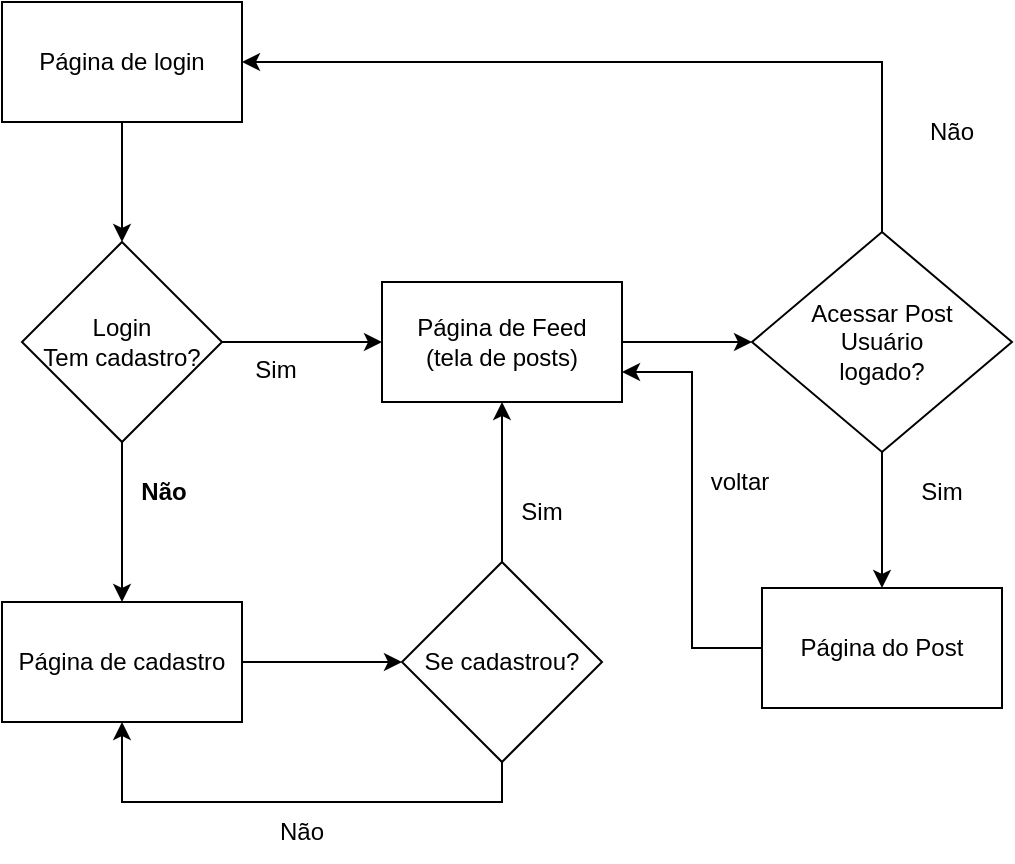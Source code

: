<mxfile version="15.9.6" type="device" pages="5"><diagram id="C5RBs43oDa-KdzZeNtuy" name="Wireframe"><mxGraphModel dx="868" dy="450" grid="1" gridSize="10" guides="1" tooltips="1" connect="1" arrows="1" fold="1" page="1" pageScale="1" pageWidth="827" pageHeight="1169" math="0" shadow="0"><root><mxCell id="WIyWlLk6GJQsqaUBKTNV-0"/><mxCell id="WIyWlLk6GJQsqaUBKTNV-1" parent="WIyWlLk6GJQsqaUBKTNV-0"/><mxCell id="LrfJssB4KIoVxbZ2hflR-23" value="" style="edgeStyle=orthogonalEdgeStyle;rounded=0;orthogonalLoop=1;jettySize=auto;html=1;" edge="1" parent="WIyWlLk6GJQsqaUBKTNV-1" source="LrfJssB4KIoVxbZ2hflR-21" target="LrfJssB4KIoVxbZ2hflR-22"><mxGeometry relative="1" as="geometry"/></mxCell><mxCell id="LrfJssB4KIoVxbZ2hflR-21" value="Página de login" style="rounded=0;whiteSpace=wrap;html=1;" vertex="1" parent="WIyWlLk6GJQsqaUBKTNV-1"><mxGeometry x="100" y="20" width="120" height="60" as="geometry"/></mxCell><mxCell id="LrfJssB4KIoVxbZ2hflR-25" value="" style="edgeStyle=orthogonalEdgeStyle;rounded=0;orthogonalLoop=1;jettySize=auto;html=1;" edge="1" parent="WIyWlLk6GJQsqaUBKTNV-1" source="LrfJssB4KIoVxbZ2hflR-22" target="LrfJssB4KIoVxbZ2hflR-24"><mxGeometry relative="1" as="geometry"/></mxCell><mxCell id="LrfJssB4KIoVxbZ2hflR-27" value="" style="edgeStyle=orthogonalEdgeStyle;rounded=0;orthogonalLoop=1;jettySize=auto;html=1;" edge="1" parent="WIyWlLk6GJQsqaUBKTNV-1" source="LrfJssB4KIoVxbZ2hflR-22" target="LrfJssB4KIoVxbZ2hflR-26"><mxGeometry relative="1" as="geometry"/></mxCell><mxCell id="LrfJssB4KIoVxbZ2hflR-22" value="Login&lt;br&gt;Tem cadastro?" style="rhombus;whiteSpace=wrap;html=1;rounded=0;" vertex="1" parent="WIyWlLk6GJQsqaUBKTNV-1"><mxGeometry x="110" y="140" width="100" height="100" as="geometry"/></mxCell><mxCell id="LrfJssB4KIoVxbZ2hflR-40" value="" style="edgeStyle=orthogonalEdgeStyle;rounded=0;orthogonalLoop=1;jettySize=auto;html=1;" edge="1" parent="WIyWlLk6GJQsqaUBKTNV-1" source="LrfJssB4KIoVxbZ2hflR-24" target="LrfJssB4KIoVxbZ2hflR-39"><mxGeometry relative="1" as="geometry"/></mxCell><mxCell id="LrfJssB4KIoVxbZ2hflR-24" value="Página de Feed&lt;br&gt;(tela de posts)" style="whiteSpace=wrap;html=1;rounded=0;" vertex="1" parent="WIyWlLk6GJQsqaUBKTNV-1"><mxGeometry x="290" y="160" width="120" height="60" as="geometry"/></mxCell><mxCell id="LrfJssB4KIoVxbZ2hflR-31" value="" style="edgeStyle=orthogonalEdgeStyle;rounded=0;orthogonalLoop=1;jettySize=auto;html=1;" edge="1" parent="WIyWlLk6GJQsqaUBKTNV-1" source="LrfJssB4KIoVxbZ2hflR-26" target="LrfJssB4KIoVxbZ2hflR-30"><mxGeometry relative="1" as="geometry"/></mxCell><mxCell id="LrfJssB4KIoVxbZ2hflR-26" value="Página de cadastro" style="whiteSpace=wrap;html=1;rounded=0;" vertex="1" parent="WIyWlLk6GJQsqaUBKTNV-1"><mxGeometry x="100" y="320" width="120" height="60" as="geometry"/></mxCell><mxCell id="LrfJssB4KIoVxbZ2hflR-28" value="Não" style="text;html=1;strokeColor=none;fillColor=none;align=center;verticalAlign=middle;whiteSpace=wrap;rounded=0;" vertex="1" parent="WIyWlLk6GJQsqaUBKTNV-1"><mxGeometry x="220" y="420" width="60" height="30" as="geometry"/></mxCell><mxCell id="LrfJssB4KIoVxbZ2hflR-29" value="Não" style="text;html=1;strokeColor=none;fillColor=none;align=center;verticalAlign=middle;whiteSpace=wrap;rounded=0;fontStyle=1" vertex="1" parent="WIyWlLk6GJQsqaUBKTNV-1"><mxGeometry x="151" y="250" width="60" height="30" as="geometry"/></mxCell><mxCell id="LrfJssB4KIoVxbZ2hflR-32" value="" style="edgeStyle=orthogonalEdgeStyle;rounded=0;orthogonalLoop=1;jettySize=auto;html=1;" edge="1" parent="WIyWlLk6GJQsqaUBKTNV-1" source="LrfJssB4KIoVxbZ2hflR-30" target="LrfJssB4KIoVxbZ2hflR-24"><mxGeometry relative="1" as="geometry"/></mxCell><mxCell id="LrfJssB4KIoVxbZ2hflR-35" style="edgeStyle=orthogonalEdgeStyle;rounded=0;orthogonalLoop=1;jettySize=auto;html=1;entryX=0.5;entryY=1;entryDx=0;entryDy=0;" edge="1" parent="WIyWlLk6GJQsqaUBKTNV-1" source="LrfJssB4KIoVxbZ2hflR-30" target="LrfJssB4KIoVxbZ2hflR-26"><mxGeometry relative="1" as="geometry"><Array as="points"><mxPoint x="350" y="420"/><mxPoint x="160" y="420"/></Array></mxGeometry></mxCell><mxCell id="LrfJssB4KIoVxbZ2hflR-30" value="Se cadastrou?" style="rhombus;whiteSpace=wrap;html=1;rounded=0;" vertex="1" parent="WIyWlLk6GJQsqaUBKTNV-1"><mxGeometry x="300" y="300" width="100" height="100" as="geometry"/></mxCell><mxCell id="LrfJssB4KIoVxbZ2hflR-33" value="Sim" style="text;html=1;strokeColor=none;fillColor=none;align=center;verticalAlign=middle;whiteSpace=wrap;rounded=0;" vertex="1" parent="WIyWlLk6GJQsqaUBKTNV-1"><mxGeometry x="340" y="260" width="60" height="30" as="geometry"/></mxCell><mxCell id="LrfJssB4KIoVxbZ2hflR-36" value="Sim" style="text;html=1;strokeColor=none;fillColor=none;align=center;verticalAlign=middle;whiteSpace=wrap;rounded=0;" vertex="1" parent="WIyWlLk6GJQsqaUBKTNV-1"><mxGeometry x="207" y="189" width="60" height="30" as="geometry"/></mxCell><mxCell id="LrfJssB4KIoVxbZ2hflR-42" value="" style="edgeStyle=orthogonalEdgeStyle;rounded=0;orthogonalLoop=1;jettySize=auto;html=1;" edge="1" parent="WIyWlLk6GJQsqaUBKTNV-1" source="LrfJssB4KIoVxbZ2hflR-39" target="LrfJssB4KIoVxbZ2hflR-41"><mxGeometry relative="1" as="geometry"/></mxCell><mxCell id="LrfJssB4KIoVxbZ2hflR-44" style="edgeStyle=orthogonalEdgeStyle;rounded=0;orthogonalLoop=1;jettySize=auto;html=1;entryX=1;entryY=0.5;entryDx=0;entryDy=0;" edge="1" parent="WIyWlLk6GJQsqaUBKTNV-1" source="LrfJssB4KIoVxbZ2hflR-39" target="LrfJssB4KIoVxbZ2hflR-21"><mxGeometry relative="1" as="geometry"><Array as="points"><mxPoint x="540" y="50"/></Array></mxGeometry></mxCell><mxCell id="LrfJssB4KIoVxbZ2hflR-39" value="Acessar Post&lt;br&gt;Usuário &lt;br&gt;logado?" style="rhombus;whiteSpace=wrap;html=1;rounded=0;" vertex="1" parent="WIyWlLk6GJQsqaUBKTNV-1"><mxGeometry x="475" y="135" width="130" height="110" as="geometry"/></mxCell><mxCell id="LrfJssB4KIoVxbZ2hflR-46" style="edgeStyle=orthogonalEdgeStyle;rounded=0;orthogonalLoop=1;jettySize=auto;html=1;entryX=1;entryY=0.75;entryDx=0;entryDy=0;" edge="1" parent="WIyWlLk6GJQsqaUBKTNV-1" source="LrfJssB4KIoVxbZ2hflR-41" target="LrfJssB4KIoVxbZ2hflR-24"><mxGeometry relative="1" as="geometry"/></mxCell><mxCell id="LrfJssB4KIoVxbZ2hflR-41" value="Página do Post" style="whiteSpace=wrap;html=1;rounded=0;" vertex="1" parent="WIyWlLk6GJQsqaUBKTNV-1"><mxGeometry x="480" y="313" width="120" height="60" as="geometry"/></mxCell><mxCell id="LrfJssB4KIoVxbZ2hflR-43" value="Sim" style="text;html=1;strokeColor=none;fillColor=none;align=center;verticalAlign=middle;whiteSpace=wrap;rounded=0;" vertex="1" parent="WIyWlLk6GJQsqaUBKTNV-1"><mxGeometry x="540" y="250" width="60" height="30" as="geometry"/></mxCell><mxCell id="LrfJssB4KIoVxbZ2hflR-45" value="Não" style="text;html=1;strokeColor=none;fillColor=none;align=center;verticalAlign=middle;whiteSpace=wrap;rounded=0;" vertex="1" parent="WIyWlLk6GJQsqaUBKTNV-1"><mxGeometry x="545" y="70" width="60" height="30" as="geometry"/></mxCell><mxCell id="LrfJssB4KIoVxbZ2hflR-47" value="voltar" style="text;html=1;strokeColor=none;fillColor=none;align=center;verticalAlign=middle;whiteSpace=wrap;rounded=0;" vertex="1" parent="WIyWlLk6GJQsqaUBKTNV-1"><mxGeometry x="439" y="245" width="60" height="30" as="geometry"/></mxCell></root></mxGraphModel></diagram><diagram id="NO5VAFJMHgFjiwb5XKWV" name="LoginPage"><mxGraphModel dx="1736" dy="900" grid="1" gridSize="10" guides="1" tooltips="1" connect="1" arrows="1" fold="1" page="1" pageScale="1" pageWidth="827" pageHeight="1169" math="0" shadow="0"><root><mxCell id="zEmDJtJauICpecU22tbr-0"/><mxCell id="zEmDJtJauICpecU22tbr-1" parent="zEmDJtJauICpecU22tbr-0"/><mxCell id="zEmDJtJauICpecU22tbr-9" value="" style="edgeStyle=orthogonalEdgeStyle;rounded=0;orthogonalLoop=1;jettySize=auto;html=1;fontSize=24;fontColor=#FFFFFF;" edge="1" parent="zEmDJtJauICpecU22tbr-1" source="zEmDJtJauICpecU22tbr-2" target="zEmDJtJauICpecU22tbr-8"><mxGeometry relative="1" as="geometry"/></mxCell><mxCell id="zEmDJtJauICpecU22tbr-2" value="" style="rounded=1;whiteSpace=wrap;html=1;" vertex="1" parent="zEmDJtJauICpecU22tbr-1"><mxGeometry x="24" y="90" width="350" height="360" as="geometry"/></mxCell><mxCell id="zEmDJtJauICpecU22tbr-6" value="&lt;font style=&quot;font-size: 24px&quot; color=&quot;#ffffff&quot;&gt;Login&lt;/font&gt;" style="rounded=1;whiteSpace=wrap;html=1;fillColor=#1ba1e2;strokeColor=#006EAF;fontColor=#ffffff;" vertex="1" parent="zEmDJtJauICpecU22tbr-1"><mxGeometry x="64" y="190" width="270" height="60" as="geometry"/></mxCell><mxCell id="zEmDJtJauICpecU22tbr-7" value="&lt;font style=&quot;font-size: 24px&quot; color=&quot;#ffffff&quot;&gt;Criar&amp;nbsp; nova conta&lt;/font&gt;" style="rounded=1;whiteSpace=wrap;html=1;fillColor=#60a917;strokeColor=#2D7600;fontColor=#ffffff;" vertex="1" parent="zEmDJtJauICpecU22tbr-1"><mxGeometry x="79" y="310" width="240" height="50" as="geometry"/></mxCell><mxCell id="zEmDJtJauICpecU22tbr-8" value="" style="rounded=1;whiteSpace=wrap;html=1;" vertex="1" parent="zEmDJtJauICpecU22tbr-1"><mxGeometry x="454" y="90" width="350" height="360" as="geometry"/></mxCell><mxCell id="zEmDJtJauICpecU22tbr-10" value="&lt;font style=&quot;font-size: 24px&quot; color=&quot;#ffffff&quot;&gt;Criar&amp;nbsp; nova conta&lt;/font&gt;" style="rounded=1;whiteSpace=wrap;html=1;fillColor=#60a917;strokeColor=#2D7600;fontColor=#ffffff;" vertex="1" parent="zEmDJtJauICpecU22tbr-1"><mxGeometry x="509" y="360" width="240" height="50" as="geometry"/></mxCell><mxCell id="zEmDJtJauICpecU22tbr-11" value="&lt;font style=&quot;font-size: 24px&quot; color=&quot;#ffffff&quot;&gt;Entrar&lt;/font&gt;" style="rounded=1;whiteSpace=wrap;html=1;fillColor=#1ba1e2;strokeColor=#006EAF;fontColor=#ffffff;" vertex="1" parent="zEmDJtJauICpecU22tbr-1"><mxGeometry x="494" y="270" width="270" height="60" as="geometry"/></mxCell><mxCell id="zEmDJtJauICpecU22tbr-12" value="&lt;font style=&quot;font-size: 24px&quot; color=&quot;#e1d5e7&quot;&gt;&amp;nbsp; Email&lt;/font&gt;" style="rounded=1;whiteSpace=wrap;html=1;align=left;" vertex="1" parent="zEmDJtJauICpecU22tbr-1"><mxGeometry x="494" y="130" width="270" height="60" as="geometry"/></mxCell><mxCell id="zEmDJtJauICpecU22tbr-13" value="&lt;font style=&quot;font-size: 24px&quot; color=&quot;#e1d5e7&quot;&gt;&amp;nbsp; Senha&lt;/font&gt;" style="rounded=1;whiteSpace=wrap;html=1;align=left;" vertex="1" parent="zEmDJtJauICpecU22tbr-1"><mxGeometry x="494" y="200" width="270" height="60" as="geometry"/></mxCell></root></mxGraphModel></diagram><diagram id="GCdWDVT3euVTlWLOpHIj" name="RegisterPage"><mxGraphModel dx="868" dy="450" grid="1" gridSize="10" guides="1" tooltips="1" connect="1" arrows="1" fold="1" page="1" pageScale="1" pageWidth="827" pageHeight="1169" math="0" shadow="0"><root><mxCell id="_aqwon76KqrCVOEqMkgK-0"/><mxCell id="_aqwon76KqrCVOEqMkgK-1" parent="_aqwon76KqrCVOEqMkgK-0"/><mxCell id="_aqwon76KqrCVOEqMkgK-2" value="" style="rounded=1;whiteSpace=wrap;html=1;" vertex="1" parent="_aqwon76KqrCVOEqMkgK-1"><mxGeometry x="240" y="40" width="350" height="360" as="geometry"/></mxCell><mxCell id="_aqwon76KqrCVOEqMkgK-4" value="&lt;font style=&quot;font-size: 24px&quot; color=&quot;#ffffff&quot;&gt;Cadastrar&lt;/font&gt;" style="rounded=1;whiteSpace=wrap;html=1;fillColor=#1ba1e2;strokeColor=#006EAF;fontColor=#ffffff;" vertex="1" parent="_aqwon76KqrCVOEqMkgK-1"><mxGeometry x="280" y="310" width="270" height="60" as="geometry"/></mxCell><mxCell id="_aqwon76KqrCVOEqMkgK-5" value="&lt;font style=&quot;font-size: 24px&quot; color=&quot;#e1d5e7&quot;&gt;&amp;nbsp; &amp;nbsp;Nome de usuário&lt;/font&gt;" style="rounded=1;whiteSpace=wrap;html=1;align=left;" vertex="1" parent="_aqwon76KqrCVOEqMkgK-1"><mxGeometry x="280" y="80" width="270" height="60" as="geometry"/></mxCell><mxCell id="_aqwon76KqrCVOEqMkgK-6" value="&lt;font style=&quot;font-size: 24px&quot; color=&quot;#e1d5e7&quot;&gt;&amp;nbsp; &amp;nbsp;Email&lt;/font&gt;" style="rounded=1;whiteSpace=wrap;html=1;align=left;" vertex="1" parent="_aqwon76KqrCVOEqMkgK-1"><mxGeometry x="280" y="153" width="270" height="60" as="geometry"/></mxCell><mxCell id="_aqwon76KqrCVOEqMkgK-7" value="&lt;font color=&quot;#e1d5e7&quot;&gt;&lt;span style=&quot;font-size: 24px&quot;&gt;&amp;nbsp; &amp;nbsp;Senha&lt;/span&gt;&lt;/font&gt;" style="rounded=1;whiteSpace=wrap;html=1;align=left;" vertex="1" parent="_aqwon76KqrCVOEqMkgK-1"><mxGeometry x="279" y="230" width="270" height="60" as="geometry"/></mxCell></root></mxGraphModel></diagram><diagram id="5aI0l76yaJo62LgCY1Ii" name="PostsListPage"><mxGraphModel dx="1021" dy="529" grid="1" gridSize="10" guides="1" tooltips="1" connect="1" arrows="1" fold="1" page="1" pageScale="1" pageWidth="827" pageHeight="1169" math="0" shadow="0"><root><mxCell id="bJV3VzcIWUTC-WGiZNTC-0"/><mxCell id="bJV3VzcIWUTC-WGiZNTC-1" parent="bJV3VzcIWUTC-WGiZNTC-0"/><mxCell id="bJV3VzcIWUTC-WGiZNTC-2" value="" style="rounded=0;whiteSpace=wrap;html=1;fontSize=24;fontColor=#E1D5E7;" vertex="1" parent="bJV3VzcIWUTC-WGiZNTC-1"><mxGeometry x="3" width="820" height="60" as="geometry"/></mxCell><mxCell id="bJV3VzcIWUTC-WGiZNTC-3" value="&lt;font style=&quot;font-size: 14px&quot; color=&quot;#000000&quot;&gt;Logo&lt;/font&gt;" style="ellipse;whiteSpace=wrap;html=1;aspect=fixed;fontSize=24;fontColor=#E1D5E7;" vertex="1" parent="bJV3VzcIWUTC-WGiZNTC-1"><mxGeometry x="20" y="10" width="40" height="40" as="geometry"/></mxCell><mxCell id="bJV3VzcIWUTC-WGiZNTC-4" value="Sair" style="rounded=0;whiteSpace=wrap;html=1;fontSize=14;fontColor=#000000;" vertex="1" parent="bJV3VzcIWUTC-WGiZNTC-1"><mxGeometry x="750" y="15" width="60" height="30" as="geometry"/></mxCell><mxCell id="yE-4IuhEnrHsGxZK5ckC-0" value="" style="rounded=1;whiteSpace=wrap;html=1;" vertex="1" parent="bJV3VzcIWUTC-WGiZNTC-1"><mxGeometry x="189" y="86" width="440" height="230" as="geometry"/></mxCell><mxCell id="yE-4IuhEnrHsGxZK5ckC-1" value="&lt;font style=&quot;font-size: 24px&quot; color=&quot;#ffffff&quot;&gt;Postar&lt;/font&gt;" style="rounded=1;whiteSpace=wrap;html=1;fillColor=#1ba1e2;strokeColor=#006EAF;fontColor=#ffffff;" vertex="1" parent="bJV3VzcIWUTC-WGiZNTC-1"><mxGeometry x="350" y="260" width="118" height="40" as="geometry"/></mxCell><mxCell id="yE-4IuhEnrHsGxZK5ckC-4" value="&lt;font color=&quot;#e1d5e7&quot;&gt;&lt;span style=&quot;font-size: 24px&quot;&gt;&amp;nbsp; Escreva seu post&lt;/span&gt;&lt;/font&gt;" style="rounded=1;whiteSpace=wrap;html=1;align=left;" vertex="1" parent="bJV3VzcIWUTC-WGiZNTC-1"><mxGeometry x="221" y="106" width="380" height="140" as="geometry"/></mxCell><mxCell id="yE-4IuhEnrHsGxZK5ckC-6" value="" style="rounded=1;whiteSpace=wrap;html=1;" vertex="1" parent="bJV3VzcIWUTC-WGiZNTC-1"><mxGeometry x="189" y="340" width="440" height="230" as="geometry"/></mxCell><mxCell id="yE-4IuhEnrHsGxZK5ckC-9" value="Post" style="rounded=0;whiteSpace=wrap;html=1;fontSize=18;fontColor=#000000;" vertex="1" parent="bJV3VzcIWUTC-WGiZNTC-1"><mxGeometry x="195" y="376" width="430" height="140" as="geometry"/></mxCell><mxCell id="yE-4IuhEnrHsGxZK5ckC-10" value="Nome do usuário" style="text;html=1;strokeColor=none;fillColor=none;align=center;verticalAlign=middle;whiteSpace=wrap;rounded=0;fontSize=18;fontColor=#000000;" vertex="1" parent="bJV3VzcIWUTC-WGiZNTC-1"><mxGeometry x="180" y="346" width="200" height="30" as="geometry"/></mxCell><mxCell id="yE-4IuhEnrHsGxZK5ckC-11" value="" style="shape=flexArrow;endArrow=classic;html=1;rounded=0;fontSize=18;fontColor=#000000;fillColor=#008a00;strokeColor=#005700;" edge="1" parent="bJV3VzcIWUTC-WGiZNTC-1"><mxGeometry width="50" height="50" relative="1" as="geometry"><mxPoint x="228" y="563" as="sourcePoint"/><mxPoint x="228" y="523" as="targetPoint"/></mxGeometry></mxCell><mxCell id="yE-4IuhEnrHsGxZK5ckC-15" value="" style="shape=flexArrow;endArrow=classic;html=1;rounded=0;fontSize=18;fontColor=#000000;fillColor=#e51400;strokeColor=#B20000;" edge="1" parent="bJV3VzcIWUTC-WGiZNTC-1"><mxGeometry width="50" height="50" relative="1" as="geometry"><mxPoint x="285" y="521" as="sourcePoint"/><mxPoint x="285" y="566" as="targetPoint"/></mxGeometry></mxCell><mxCell id="yE-4IuhEnrHsGxZK5ckC-17" value="0" style="text;html=1;strokeColor=none;fillColor=none;align=center;verticalAlign=middle;whiteSpace=wrap;rounded=0;fontSize=18;fontColor=#000000;" vertex="1" parent="bJV3VzcIWUTC-WGiZNTC-1"><mxGeometry x="285" y="526" width="60" height="30" as="geometry"/></mxCell><mxCell id="yE-4IuhEnrHsGxZK5ckC-18" value="1" style="text;html=1;strokeColor=none;fillColor=none;align=center;verticalAlign=middle;whiteSpace=wrap;rounded=0;fontSize=18;fontColor=#000000;" vertex="1" parent="bJV3VzcIWUTC-WGiZNTC-1"><mxGeometry x="222" y="530" width="60" height="30" as="geometry"/></mxCell><mxCell id="yE-4IuhEnrHsGxZK5ckC-19" value="Comentários" style="text;html=1;strokeColor=none;fillColor=none;align=center;verticalAlign=middle;whiteSpace=wrap;rounded=0;fontSize=18;fontColor=#000000;" vertex="1" parent="bJV3VzcIWUTC-WGiZNTC-1"><mxGeometry x="505" y="529" width="100" height="30" as="geometry"/></mxCell><mxCell id="yE-4IuhEnrHsGxZK5ckC-20" value="0" style="text;html=1;strokeColor=none;fillColor=none;align=center;verticalAlign=middle;whiteSpace=wrap;rounded=0;fontSize=18;fontColor=#000000;" vertex="1" parent="bJV3VzcIWUTC-WGiZNTC-1"><mxGeometry x="455" y="529" width="60" height="30" as="geometry"/></mxCell><mxCell id="yE-4IuhEnrHsGxZK5ckC-21" value="" style="rounded=1;whiteSpace=wrap;html=1;" vertex="1" parent="bJV3VzcIWUTC-WGiZNTC-1"><mxGeometry x="185" y="596" width="440" height="230" as="geometry"/></mxCell><mxCell id="yE-4IuhEnrHsGxZK5ckC-22" value="Post" style="rounded=0;whiteSpace=wrap;html=1;fontSize=18;fontColor=#000000;" vertex="1" parent="bJV3VzcIWUTC-WGiZNTC-1"><mxGeometry x="191" y="632" width="430" height="140" as="geometry"/></mxCell><mxCell id="yE-4IuhEnrHsGxZK5ckC-23" value="Nome do usuário" style="text;html=1;strokeColor=none;fillColor=none;align=center;verticalAlign=middle;whiteSpace=wrap;rounded=0;fontSize=18;fontColor=#000000;" vertex="1" parent="bJV3VzcIWUTC-WGiZNTC-1"><mxGeometry x="176" y="602" width="200" height="30" as="geometry"/></mxCell><mxCell id="yE-4IuhEnrHsGxZK5ckC-24" value="" style="shape=flexArrow;endArrow=classic;html=1;rounded=0;fontSize=18;fontColor=#000000;fillColor=#008a00;strokeColor=#005700;" edge="1" parent="bJV3VzcIWUTC-WGiZNTC-1"><mxGeometry width="50" height="50" relative="1" as="geometry"><mxPoint x="224.0" y="819" as="sourcePoint"/><mxPoint x="224.0" y="779" as="targetPoint"/></mxGeometry></mxCell><mxCell id="yE-4IuhEnrHsGxZK5ckC-25" value="" style="shape=flexArrow;endArrow=classic;html=1;rounded=0;fontSize=18;fontColor=#000000;fillColor=#e51400;strokeColor=#B20000;" edge="1" parent="bJV3VzcIWUTC-WGiZNTC-1"><mxGeometry width="50" height="50" relative="1" as="geometry"><mxPoint x="281" y="777" as="sourcePoint"/><mxPoint x="281" y="822" as="targetPoint"/></mxGeometry></mxCell><mxCell id="yE-4IuhEnrHsGxZK5ckC-26" value="0" style="text;html=1;strokeColor=none;fillColor=none;align=center;verticalAlign=middle;whiteSpace=wrap;rounded=0;fontSize=18;fontColor=#000000;" vertex="1" parent="bJV3VzcIWUTC-WGiZNTC-1"><mxGeometry x="281" y="782" width="60" height="30" as="geometry"/></mxCell><mxCell id="yE-4IuhEnrHsGxZK5ckC-27" value="1" style="text;html=1;strokeColor=none;fillColor=none;align=center;verticalAlign=middle;whiteSpace=wrap;rounded=0;fontSize=18;fontColor=#000000;" vertex="1" parent="bJV3VzcIWUTC-WGiZNTC-1"><mxGeometry x="218" y="786" width="60" height="30" as="geometry"/></mxCell><mxCell id="yE-4IuhEnrHsGxZK5ckC-28" value="Comentários" style="text;html=1;strokeColor=none;fillColor=none;align=center;verticalAlign=middle;whiteSpace=wrap;rounded=0;fontSize=18;fontColor=#000000;" vertex="1" parent="bJV3VzcIWUTC-WGiZNTC-1"><mxGeometry x="501" y="785" width="100" height="30" as="geometry"/></mxCell><mxCell id="yE-4IuhEnrHsGxZK5ckC-29" value="0" style="text;html=1;strokeColor=none;fillColor=none;align=center;verticalAlign=middle;whiteSpace=wrap;rounded=0;fontSize=18;fontColor=#000000;" vertex="1" parent="bJV3VzcIWUTC-WGiZNTC-1"><mxGeometry x="451" y="785" width="60" height="30" as="geometry"/></mxCell><mxCell id="yE-4IuhEnrHsGxZK5ckC-30" value="" style="rounded=1;whiteSpace=wrap;html=1;" vertex="1" parent="bJV3VzcIWUTC-WGiZNTC-1"><mxGeometry x="185" y="846" width="440" height="230" as="geometry"/></mxCell><mxCell id="yE-4IuhEnrHsGxZK5ckC-31" value="Post" style="rounded=0;whiteSpace=wrap;html=1;fontSize=18;fontColor=#000000;" vertex="1" parent="bJV3VzcIWUTC-WGiZNTC-1"><mxGeometry x="191" y="882" width="430" height="140" as="geometry"/></mxCell><mxCell id="yE-4IuhEnrHsGxZK5ckC-32" value="Nome do usuário" style="text;html=1;strokeColor=none;fillColor=none;align=center;verticalAlign=middle;whiteSpace=wrap;rounded=0;fontSize=18;fontColor=#000000;" vertex="1" parent="bJV3VzcIWUTC-WGiZNTC-1"><mxGeometry x="176" y="852" width="200" height="30" as="geometry"/></mxCell><mxCell id="yE-4IuhEnrHsGxZK5ckC-33" value="" style="shape=flexArrow;endArrow=classic;html=1;rounded=0;fontSize=18;fontColor=#000000;fillColor=#008a00;strokeColor=#005700;" edge="1" parent="bJV3VzcIWUTC-WGiZNTC-1"><mxGeometry width="50" height="50" relative="1" as="geometry"><mxPoint x="224.0" y="1069" as="sourcePoint"/><mxPoint x="224.0" y="1029" as="targetPoint"/></mxGeometry></mxCell><mxCell id="yE-4IuhEnrHsGxZK5ckC-34" value="" style="shape=flexArrow;endArrow=classic;html=1;rounded=0;fontSize=18;fontColor=#000000;fillColor=#e51400;strokeColor=#B20000;" edge="1" parent="bJV3VzcIWUTC-WGiZNTC-1"><mxGeometry width="50" height="50" relative="1" as="geometry"><mxPoint x="281" y="1027" as="sourcePoint"/><mxPoint x="281" y="1072" as="targetPoint"/></mxGeometry></mxCell><mxCell id="yE-4IuhEnrHsGxZK5ckC-35" value="0" style="text;html=1;strokeColor=none;fillColor=none;align=center;verticalAlign=middle;whiteSpace=wrap;rounded=0;fontSize=18;fontColor=#000000;" vertex="1" parent="bJV3VzcIWUTC-WGiZNTC-1"><mxGeometry x="281" y="1032" width="60" height="30" as="geometry"/></mxCell><mxCell id="yE-4IuhEnrHsGxZK5ckC-36" value="1" style="text;html=1;strokeColor=none;fillColor=none;align=center;verticalAlign=middle;whiteSpace=wrap;rounded=0;fontSize=18;fontColor=#000000;" vertex="1" parent="bJV3VzcIWUTC-WGiZNTC-1"><mxGeometry x="218" y="1036" width="60" height="30" as="geometry"/></mxCell><mxCell id="yE-4IuhEnrHsGxZK5ckC-37" value="Comentários" style="text;html=1;strokeColor=none;fillColor=none;align=center;verticalAlign=middle;whiteSpace=wrap;rounded=0;fontSize=18;fontColor=#000000;" vertex="1" parent="bJV3VzcIWUTC-WGiZNTC-1"><mxGeometry x="501" y="1035" width="100" height="30" as="geometry"/></mxCell><mxCell id="yE-4IuhEnrHsGxZK5ckC-38" value="0" style="text;html=1;strokeColor=none;fillColor=none;align=center;verticalAlign=middle;whiteSpace=wrap;rounded=0;fontSize=18;fontColor=#000000;" vertex="1" parent="bJV3VzcIWUTC-WGiZNTC-1"><mxGeometry x="451" y="1035" width="60" height="30" as="geometry"/></mxCell></root></mxGraphModel></diagram><diagram id="15RDZ4synoiLRvkCz534" name="PostDetailPage"><mxGraphModel dx="868" dy="450" grid="1" gridSize="10" guides="1" tooltips="1" connect="1" arrows="1" fold="1" page="1" pageScale="1" pageWidth="827" pageHeight="1169" math="0" shadow="0"><root><mxCell id="3uuPd7ZzQ2kRHCxDya2M-0"/><mxCell id="3uuPd7ZzQ2kRHCxDya2M-1" parent="3uuPd7ZzQ2kRHCxDya2M-0"/><mxCell id="qGCn0bpKiEHS4jIoijYQ-0" value="" style="rounded=1;whiteSpace=wrap;html=1;" vertex="1" parent="3uuPd7ZzQ2kRHCxDya2M-1"><mxGeometry x="189" y="80" width="440" height="640" as="geometry"/></mxCell><mxCell id="qGCn0bpKiEHS4jIoijYQ-1" value="Post" style="rounded=0;whiteSpace=wrap;html=1;fontSize=18;fontColor=#000000;" vertex="1" parent="3uuPd7ZzQ2kRHCxDya2M-1"><mxGeometry x="195" y="140" width="430" height="116" as="geometry"/></mxCell><mxCell id="qGCn0bpKiEHS4jIoijYQ-2" value="Nome do usuário" style="text;html=1;strokeColor=none;fillColor=none;align=center;verticalAlign=middle;whiteSpace=wrap;rounded=0;fontSize=18;fontColor=#000000;" vertex="1" parent="3uuPd7ZzQ2kRHCxDya2M-1"><mxGeometry x="189" y="100" width="200" height="30" as="geometry"/></mxCell><mxCell id="qGCn0bpKiEHS4jIoijYQ-3" value="" style="shape=flexArrow;endArrow=classic;html=1;rounded=0;fontSize=18;fontColor=#000000;fillColor=#008a00;strokeColor=#005700;" edge="1" parent="3uuPd7ZzQ2kRHCxDya2M-1"><mxGeometry width="50" height="50" relative="1" as="geometry"><mxPoint x="228.0" y="303" as="sourcePoint"/><mxPoint x="228.0" y="263" as="targetPoint"/></mxGeometry></mxCell><mxCell id="qGCn0bpKiEHS4jIoijYQ-4" value="" style="shape=flexArrow;endArrow=classic;html=1;rounded=0;fontSize=18;fontColor=#000000;fillColor=#e51400;strokeColor=#B20000;" edge="1" parent="3uuPd7ZzQ2kRHCxDya2M-1"><mxGeometry width="50" height="50" relative="1" as="geometry"><mxPoint x="285" y="261" as="sourcePoint"/><mxPoint x="285" y="306" as="targetPoint"/></mxGeometry></mxCell><mxCell id="qGCn0bpKiEHS4jIoijYQ-5" value="0" style="text;html=1;strokeColor=none;fillColor=none;align=center;verticalAlign=middle;whiteSpace=wrap;rounded=0;fontSize=18;fontColor=#000000;" vertex="1" parent="3uuPd7ZzQ2kRHCxDya2M-1"><mxGeometry x="285" y="266" width="60" height="30" as="geometry"/></mxCell><mxCell id="qGCn0bpKiEHS4jIoijYQ-6" value="1" style="text;html=1;strokeColor=none;fillColor=none;align=center;verticalAlign=middle;whiteSpace=wrap;rounded=0;fontSize=18;fontColor=#000000;" vertex="1" parent="3uuPd7ZzQ2kRHCxDya2M-1"><mxGeometry x="222" y="270" width="60" height="30" as="geometry"/></mxCell><mxCell id="qGCn0bpKiEHS4jIoijYQ-7" value="Comentários" style="text;html=1;strokeColor=none;fillColor=none;align=center;verticalAlign=middle;whiteSpace=wrap;rounded=0;fontSize=18;fontColor=#000000;" vertex="1" parent="3uuPd7ZzQ2kRHCxDya2M-1"><mxGeometry x="505" y="273" width="100" height="30" as="geometry"/></mxCell><mxCell id="qGCn0bpKiEHS4jIoijYQ-8" value="2" style="text;html=1;strokeColor=none;fillColor=none;align=center;verticalAlign=middle;whiteSpace=wrap;rounded=0;fontSize=18;fontColor=#000000;" vertex="1" parent="3uuPd7ZzQ2kRHCxDya2M-1"><mxGeometry x="455" y="272" width="60" height="30" as="geometry"/></mxCell><mxCell id="aju01eNLRFNWZSixLmIR-0" value="" style="rounded=0;whiteSpace=wrap;html=1;fontSize=24;fontColor=#E1D5E7;" vertex="1" parent="3uuPd7ZzQ2kRHCxDya2M-1"><mxGeometry x="3" width="820" height="60" as="geometry"/></mxCell><mxCell id="aju01eNLRFNWZSixLmIR-1" value="&lt;font style=&quot;font-size: 14px&quot; color=&quot;#000000&quot;&gt;Logo&lt;/font&gt;" style="ellipse;whiteSpace=wrap;html=1;aspect=fixed;fontSize=24;fontColor=#E1D5E7;" vertex="1" parent="3uuPd7ZzQ2kRHCxDya2M-1"><mxGeometry x="20" y="10" width="40" height="40" as="geometry"/></mxCell><mxCell id="aju01eNLRFNWZSixLmIR-2" value="Sair" style="rounded=0;whiteSpace=wrap;html=1;fontSize=14;fontColor=#000000;" vertex="1" parent="3uuPd7ZzQ2kRHCxDya2M-1"><mxGeometry x="750" y="15" width="60" height="30" as="geometry"/></mxCell><mxCell id="dM_uwb5zKY9p6qJmjim5-1" value="&lt;font style=&quot;font-size: 10px&quot; color=&quot;#ffffff&quot;&gt;Comentar&lt;/font&gt;" style="rounded=1;whiteSpace=wrap;html=1;fillColor=#1ba1e2;strokeColor=#006EAF;fontColor=#ffffff;" vertex="1" parent="3uuPd7ZzQ2kRHCxDya2M-1"><mxGeometry x="555" y="360" width="50" height="20" as="geometry"/></mxCell><mxCell id="dM_uwb5zKY9p6qJmjim5-2" value="&lt;font color=&quot;#e1d5e7&quot;&gt;&lt;span style=&quot;font-size: 24px&quot;&gt;&amp;nbsp; Escreva comentário&lt;/span&gt;&lt;/font&gt;" style="rounded=1;whiteSpace=wrap;html=1;align=left;" vertex="1" parent="3uuPd7ZzQ2kRHCxDya2M-1"><mxGeometry x="200" y="345" width="420" height="50" as="geometry"/></mxCell><mxCell id="dM_uwb5zKY9p6qJmjim5-6" value="Nome do usuário" style="text;html=1;strokeColor=none;fillColor=none;align=center;verticalAlign=middle;whiteSpace=wrap;rounded=0;fontSize=18;fontColor=#000000;" vertex="1" parent="3uuPd7ZzQ2kRHCxDya2M-1"><mxGeometry x="189" y="420" width="156" height="30" as="geometry"/></mxCell><mxCell id="dM_uwb5zKY9p6qJmjim5-15" value="" style="shape=flexArrow;endArrow=classic;html=1;rounded=0;fontSize=18;fontColor=#000000;fillColor=#008a00;strokeColor=#005700;endWidth=14;endSize=4.33;" edge="1" parent="3uuPd7ZzQ2kRHCxDya2M-1"><mxGeometry width="50" height="50" relative="1" as="geometry"><mxPoint x="233.5" y="540" as="sourcePoint"/><mxPoint x="233.5" y="515" as="targetPoint"/></mxGeometry></mxCell><mxCell id="dM_uwb5zKY9p6qJmjim5-16" value="" style="shape=flexArrow;endArrow=classic;html=1;rounded=0;fontSize=18;fontColor=#000000;fillColor=#e51400;strokeColor=#B20000;width=12;endSize=3.67;endWidth=10;" edge="1" parent="3uuPd7ZzQ2kRHCxDya2M-1"><mxGeometry width="50" height="50" relative="1" as="geometry"><mxPoint x="286" y="518" as="sourcePoint"/><mxPoint x="286" y="543" as="targetPoint"/></mxGeometry></mxCell><mxCell id="dM_uwb5zKY9p6qJmjim5-17" value="0" style="text;html=1;strokeColor=none;fillColor=none;align=center;verticalAlign=middle;whiteSpace=wrap;rounded=0;fontSize=18;fontColor=#000000;" vertex="1" parent="3uuPd7ZzQ2kRHCxDya2M-1"><mxGeometry x="279" y="517" width="60" height="30" as="geometry"/></mxCell><mxCell id="dM_uwb5zKY9p6qJmjim5-18" value="1" style="text;html=1;strokeColor=none;fillColor=none;align=center;verticalAlign=middle;whiteSpace=wrap;rounded=0;fontSize=18;fontColor=#000000;" vertex="1" parent="3uuPd7ZzQ2kRHCxDya2M-1"><mxGeometry x="234" y="515" width="48" height="30" as="geometry"/></mxCell><mxCell id="dM_uwb5zKY9p6qJmjim5-21" value="Nome do usuário" style="text;html=1;strokeColor=none;fillColor=none;align=center;verticalAlign=middle;whiteSpace=wrap;rounded=0;fontSize=18;fontColor=#000000;" vertex="1" parent="3uuPd7ZzQ2kRHCxDya2M-1"><mxGeometry x="195" y="570" width="156" height="30" as="geometry"/></mxCell><mxCell id="dM_uwb5zKY9p6qJmjim5-23" value="" style="shape=flexArrow;endArrow=classic;html=1;rounded=0;fontSize=18;fontColor=#000000;fillColor=#008a00;strokeColor=#005700;endWidth=14;endSize=4.33;" edge="1" parent="3uuPd7ZzQ2kRHCxDya2M-1"><mxGeometry width="50" height="50" relative="1" as="geometry"><mxPoint x="239.5" y="690" as="sourcePoint"/><mxPoint x="239.5" y="665" as="targetPoint"/></mxGeometry></mxCell><mxCell id="dM_uwb5zKY9p6qJmjim5-24" value="" style="shape=flexArrow;endArrow=classic;html=1;rounded=0;fontSize=18;fontColor=#000000;fillColor=#e51400;strokeColor=#B20000;width=12;endSize=3.67;endWidth=10;" edge="1" parent="3uuPd7ZzQ2kRHCxDya2M-1"><mxGeometry width="50" height="50" relative="1" as="geometry"><mxPoint x="292" y="668" as="sourcePoint"/><mxPoint x="292" y="693" as="targetPoint"/></mxGeometry></mxCell><mxCell id="dM_uwb5zKY9p6qJmjim5-25" value="0" style="text;html=1;strokeColor=none;fillColor=none;align=center;verticalAlign=middle;whiteSpace=wrap;rounded=0;fontSize=18;fontColor=#000000;" vertex="1" parent="3uuPd7ZzQ2kRHCxDya2M-1"><mxGeometry x="285" y="667" width="60" height="30" as="geometry"/></mxCell><mxCell id="dM_uwb5zKY9p6qJmjim5-26" value="1" style="text;html=1;strokeColor=none;fillColor=none;align=center;verticalAlign=middle;whiteSpace=wrap;rounded=0;fontSize=18;fontColor=#000000;" vertex="1" parent="3uuPd7ZzQ2kRHCxDya2M-1"><mxGeometry x="240" y="665" width="48" height="30" as="geometry"/></mxCell><mxCell id="YUTzXOysANKhW2zs9n79-0" value="&lt;font color=&quot;#e1d5e7&quot;&gt;&lt;span style=&quot;font-size: 24px&quot;&gt;&amp;nbsp; Comentário&lt;/span&gt;&lt;/font&gt;" style="rounded=1;whiteSpace=wrap;html=1;align=left;" vertex="1" parent="3uuPd7ZzQ2kRHCxDya2M-1"><mxGeometry x="199" y="450" width="420" height="50" as="geometry"/></mxCell><mxCell id="YUTzXOysANKhW2zs9n79-1" value="&lt;font color=&quot;#e1d5e7&quot;&gt;&lt;span style=&quot;font-size: 24px&quot;&gt;&amp;nbsp; Comentário&lt;/span&gt;&lt;/font&gt;" style="rounded=1;whiteSpace=wrap;html=1;align=left;" vertex="1" parent="3uuPd7ZzQ2kRHCxDya2M-1"><mxGeometry x="200" y="600" width="420" height="50" as="geometry"/></mxCell><mxCell id="YUTzXOysANKhW2zs9n79-6" value="" style="endArrow=none;html=1;rounded=0;fontSize=18;fontColor=#000000;" edge="1" parent="3uuPd7ZzQ2kRHCxDya2M-1"><mxGeometry width="50" height="50" relative="1" as="geometry"><mxPoint x="216.5" y="320" as="sourcePoint"/><mxPoint x="601.5" y="320" as="targetPoint"/></mxGeometry></mxCell><mxCell id="YUTzXOysANKhW2zs9n79-7" value="&lt;font style=&quot;font-size: 10px&quot; color=&quot;#ffffff&quot;&gt;Comentar&lt;/font&gt;" style="rounded=1;whiteSpace=wrap;html=1;fillColor=#1ba1e2;strokeColor=#006EAF;fontColor=#ffffff;" vertex="1" parent="3uuPd7ZzQ2kRHCxDya2M-1"><mxGeometry x="562" y="361" width="50" height="20" as="geometry"/></mxCell></root></mxGraphModel></diagram></mxfile>